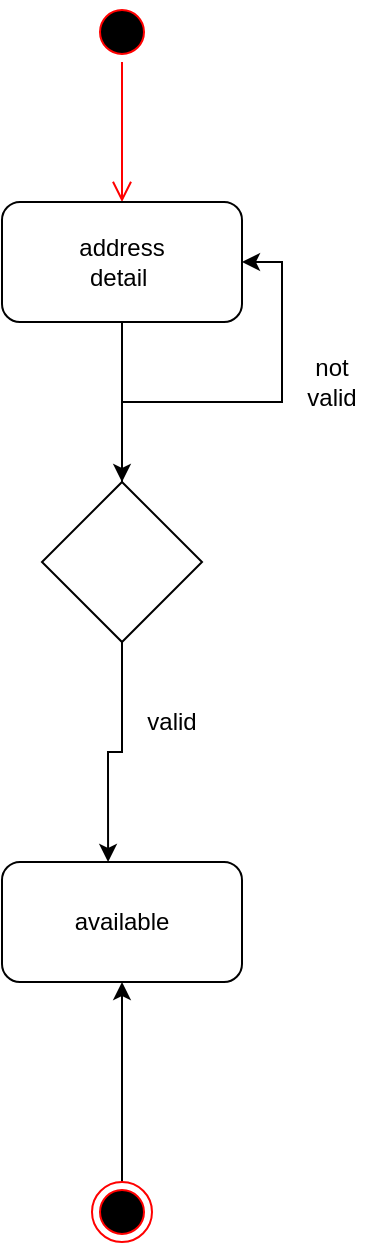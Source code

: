 <mxfile version="15.0.2" type="github">
  <diagram id="wG4fSJozb9Byyunl3qMn" name="Page-1">
    <mxGraphModel dx="1278" dy="564" grid="1" gridSize="10" guides="1" tooltips="1" connect="1" arrows="1" fold="1" page="1" pageScale="1" pageWidth="850" pageHeight="1100" math="0" shadow="0">
      <root>
        <mxCell id="0" />
        <mxCell id="1" parent="0" />
        <mxCell id="uy91kdIQMNOUI4Fy5Ndv-1" value="" style="ellipse;html=1;shape=startState;fillColor=#000000;strokeColor=#ff0000;" vertex="1" parent="1">
          <mxGeometry x="370" y="40" width="30" height="30" as="geometry" />
        </mxCell>
        <mxCell id="uy91kdIQMNOUI4Fy5Ndv-2" value="" style="edgeStyle=orthogonalEdgeStyle;html=1;verticalAlign=bottom;endArrow=open;endSize=8;strokeColor=#ff0000;" edge="1" source="uy91kdIQMNOUI4Fy5Ndv-1" parent="1">
          <mxGeometry relative="1" as="geometry">
            <mxPoint x="385" y="140" as="targetPoint" />
          </mxGeometry>
        </mxCell>
        <mxCell id="uy91kdIQMNOUI4Fy5Ndv-7" style="edgeStyle=orthogonalEdgeStyle;rounded=0;orthogonalLoop=1;jettySize=auto;html=1;entryX=0.5;entryY=0;entryDx=0;entryDy=0;" edge="1" parent="1" source="uy91kdIQMNOUI4Fy5Ndv-3" target="uy91kdIQMNOUI4Fy5Ndv-4">
          <mxGeometry relative="1" as="geometry" />
        </mxCell>
        <mxCell id="uy91kdIQMNOUI4Fy5Ndv-3" value="&lt;div&gt;address&lt;/div&gt;&lt;div&gt;&lt;span style=&quot;white-space: pre&quot;&gt;detail	&lt;/span&gt;&lt;/div&gt;" style="rounded=1;whiteSpace=wrap;html=1;" vertex="1" parent="1">
          <mxGeometry x="325" y="140" width="120" height="60" as="geometry" />
        </mxCell>
        <mxCell id="uy91kdIQMNOUI4Fy5Ndv-8" style="edgeStyle=orthogonalEdgeStyle;rounded=0;orthogonalLoop=1;jettySize=auto;html=1;entryX=0.442;entryY=0;entryDx=0;entryDy=0;entryPerimeter=0;" edge="1" parent="1" source="uy91kdIQMNOUI4Fy5Ndv-4" target="uy91kdIQMNOUI4Fy5Ndv-6">
          <mxGeometry relative="1" as="geometry" />
        </mxCell>
        <mxCell id="uy91kdIQMNOUI4Fy5Ndv-19" style="edgeStyle=orthogonalEdgeStyle;rounded=0;orthogonalLoop=1;jettySize=auto;html=1;entryX=1;entryY=0.5;entryDx=0;entryDy=0;" edge="1" parent="1" source="uy91kdIQMNOUI4Fy5Ndv-4" target="uy91kdIQMNOUI4Fy5Ndv-3">
          <mxGeometry relative="1" as="geometry" />
        </mxCell>
        <mxCell id="uy91kdIQMNOUI4Fy5Ndv-4" value="" style="rhombus;whiteSpace=wrap;html=1;" vertex="1" parent="1">
          <mxGeometry x="345" y="280" width="80" height="80" as="geometry" />
        </mxCell>
        <mxCell id="uy91kdIQMNOUI4Fy5Ndv-6" value="available" style="rounded=1;whiteSpace=wrap;html=1;" vertex="1" parent="1">
          <mxGeometry x="325" y="470" width="120" height="60" as="geometry" />
        </mxCell>
        <mxCell id="uy91kdIQMNOUI4Fy5Ndv-20" value="not valid" style="text;html=1;strokeColor=none;fillColor=none;align=center;verticalAlign=middle;whiteSpace=wrap;rounded=0;" vertex="1" parent="1">
          <mxGeometry x="470" y="220" width="40" height="20" as="geometry" />
        </mxCell>
        <mxCell id="uy91kdIQMNOUI4Fy5Ndv-21" value="valid" style="text;html=1;strokeColor=none;fillColor=none;align=center;verticalAlign=middle;whiteSpace=wrap;rounded=0;" vertex="1" parent="1">
          <mxGeometry x="390" y="390" width="40" height="20" as="geometry" />
        </mxCell>
        <mxCell id="uy91kdIQMNOUI4Fy5Ndv-23" style="edgeStyle=orthogonalEdgeStyle;rounded=0;orthogonalLoop=1;jettySize=auto;html=1;entryX=0.5;entryY=1;entryDx=0;entryDy=0;" edge="1" parent="1" source="uy91kdIQMNOUI4Fy5Ndv-22" target="uy91kdIQMNOUI4Fy5Ndv-6">
          <mxGeometry relative="1" as="geometry" />
        </mxCell>
        <mxCell id="uy91kdIQMNOUI4Fy5Ndv-22" value="" style="ellipse;html=1;shape=endState;fillColor=#000000;strokeColor=#ff0000;" vertex="1" parent="1">
          <mxGeometry x="370" y="630" width="30" height="30" as="geometry" />
        </mxCell>
      </root>
    </mxGraphModel>
  </diagram>
</mxfile>
